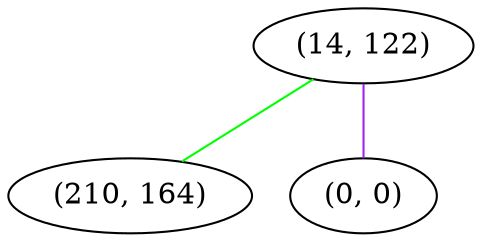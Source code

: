 graph "" {
"(14, 122)";
"(210, 164)";
"(0, 0)";
"(14, 122)" -- "(0, 0)"  [color=purple, key=0, weight=4];
"(14, 122)" -- "(210, 164)"  [color=green, key=0, weight=2];
}
